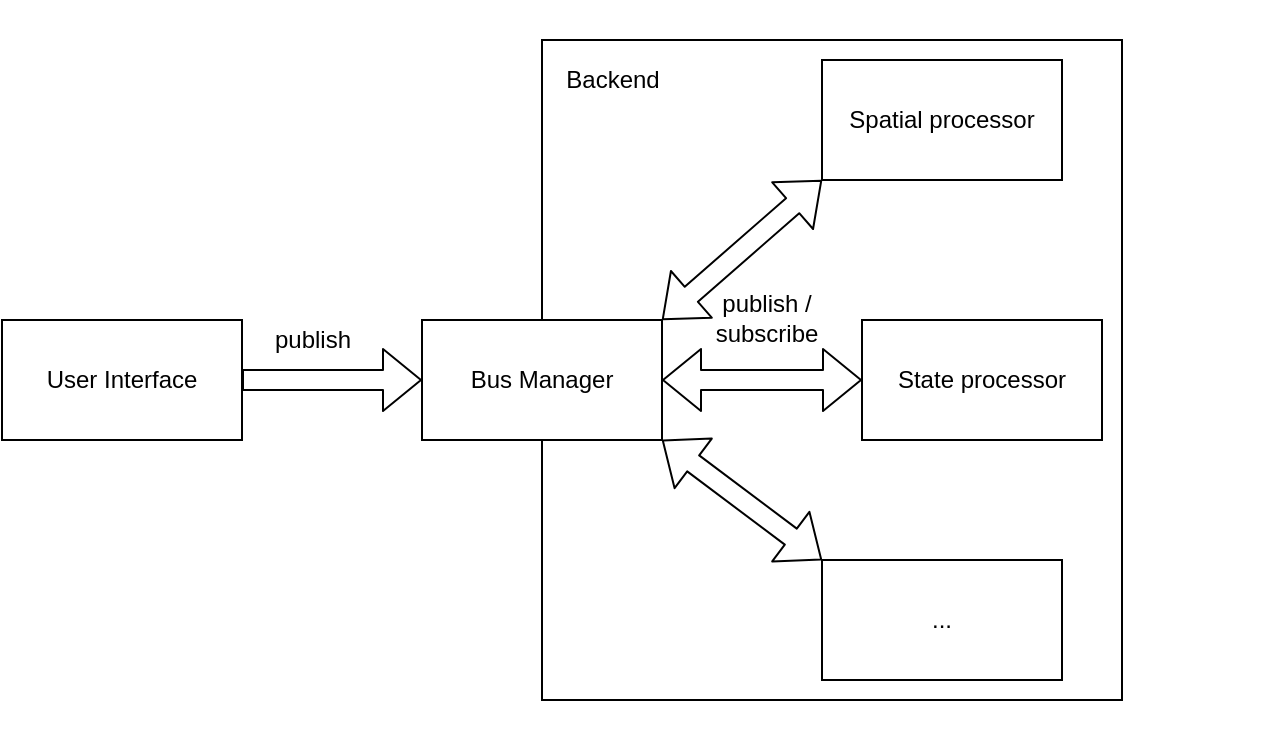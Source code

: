 <mxfile version="12.9.9" type="device"><diagram id="wz7dBiKm_okHbOrpxfCW" name="Page-1"><mxGraphModel dx="1422" dy="879" grid="1" gridSize="10" guides="1" tooltips="1" connect="1" arrows="1" fold="1" page="1" pageScale="1" pageWidth="850" pageHeight="1100" math="0" shadow="0"><root><mxCell id="0"/><mxCell id="1" parent="0"/><mxCell id="Qwfm4_DaLj6I2V5GJhPS-1" value="User Interface" style="rounded=0;whiteSpace=wrap;html=1;" vertex="1" parent="1"><mxGeometry x="90" y="170" width="120" height="60" as="geometry"/></mxCell><mxCell id="Qwfm4_DaLj6I2V5GJhPS-2" value="" style="shape=flexArrow;endArrow=classic;html=1;entryX=0;entryY=0.5;entryDx=0;entryDy=0;exitX=1;exitY=0.5;exitDx=0;exitDy=0;" edge="1" parent="1" source="Qwfm4_DaLj6I2V5GJhPS-1" target="Qwfm4_DaLj6I2V5GJhPS-4"><mxGeometry width="50" height="50" relative="1" as="geometry"><mxPoint x="200" y="199.5" as="sourcePoint"/><mxPoint x="290" y="199.5" as="targetPoint"/></mxGeometry></mxCell><mxCell id="Qwfm4_DaLj6I2V5GJhPS-3" value="publish" style="text;html=1;align=center;verticalAlign=middle;resizable=0;points=[];autosize=1;" vertex="1" parent="1"><mxGeometry x="220" y="170" width="50" height="20" as="geometry"/></mxCell><mxCell id="Qwfm4_DaLj6I2V5GJhPS-7" value="" style="group" vertex="1" connectable="0" parent="1"><mxGeometry x="360" y="10" width="370" height="365" as="geometry"/></mxCell><mxCell id="Qwfm4_DaLj6I2V5GJhPS-5" value="" style="rounded=0;whiteSpace=wrap;html=1;" vertex="1" parent="Qwfm4_DaLj6I2V5GJhPS-7"><mxGeometry y="20" width="290" height="330" as="geometry"/></mxCell><mxCell id="Qwfm4_DaLj6I2V5GJhPS-6" value="Backend" style="text;html=1;align=center;verticalAlign=middle;resizable=0;points=[];autosize=1;" vertex="1" parent="Qwfm4_DaLj6I2V5GJhPS-7"><mxGeometry x="5" y="30" width="60" height="20" as="geometry"/></mxCell><mxCell id="Qwfm4_DaLj6I2V5GJhPS-8" value="Spatial processor" style="rounded=0;whiteSpace=wrap;html=1;" vertex="1" parent="Qwfm4_DaLj6I2V5GJhPS-7"><mxGeometry x="140" y="30" width="120" height="60" as="geometry"/></mxCell><mxCell id="Qwfm4_DaLj6I2V5GJhPS-13" value="State processor" style="rounded=0;whiteSpace=wrap;html=1;" vertex="1" parent="Qwfm4_DaLj6I2V5GJhPS-7"><mxGeometry x="160" y="160" width="120" height="60" as="geometry"/></mxCell><mxCell id="Qwfm4_DaLj6I2V5GJhPS-15" value="publish /&lt;br&gt;subscribe" style="text;html=1;align=center;verticalAlign=middle;resizable=0;points=[];autosize=1;" vertex="1" parent="Qwfm4_DaLj6I2V5GJhPS-7"><mxGeometry x="77" y="144" width="70" height="30" as="geometry"/></mxCell><mxCell id="Qwfm4_DaLj6I2V5GJhPS-17" value="..." style="rounded=0;whiteSpace=wrap;html=1;" vertex="1" parent="Qwfm4_DaLj6I2V5GJhPS-7"><mxGeometry x="140" y="280" width="120" height="60" as="geometry"/></mxCell><mxCell id="Qwfm4_DaLj6I2V5GJhPS-4" value="Bus Manager" style="rounded=0;whiteSpace=wrap;html=1;" vertex="1" parent="1"><mxGeometry x="300" y="170" width="120" height="60" as="geometry"/></mxCell><mxCell id="Qwfm4_DaLj6I2V5GJhPS-9" value="" style="shape=flexArrow;endArrow=classic;startArrow=classic;html=1;entryX=0;entryY=1;entryDx=0;entryDy=0;exitX=1;exitY=0;exitDx=0;exitDy=0;" edge="1" parent="1" source="Qwfm4_DaLj6I2V5GJhPS-4" target="Qwfm4_DaLj6I2V5GJhPS-8"><mxGeometry width="50" height="50" relative="1" as="geometry"><mxPoint x="470" y="160" as="sourcePoint"/><mxPoint x="520" y="110" as="targetPoint"/></mxGeometry></mxCell><mxCell id="Qwfm4_DaLj6I2V5GJhPS-14" value="" style="shape=flexArrow;endArrow=classic;startArrow=classic;html=1;entryX=0;entryY=0.5;entryDx=0;entryDy=0;exitX=1;exitY=0.5;exitDx=0;exitDy=0;" edge="1" parent="1" source="Qwfm4_DaLj6I2V5GJhPS-4" target="Qwfm4_DaLj6I2V5GJhPS-13"><mxGeometry width="50" height="50" relative="1" as="geometry"><mxPoint x="440" y="240" as="sourcePoint"/><mxPoint x="490" y="190" as="targetPoint"/></mxGeometry></mxCell><mxCell id="Qwfm4_DaLj6I2V5GJhPS-16" value="" style="shape=flexArrow;endArrow=classic;startArrow=classic;html=1;exitX=1;exitY=1;exitDx=0;exitDy=0;entryX=0;entryY=0;entryDx=0;entryDy=0;" edge="1" parent="1" source="Qwfm4_DaLj6I2V5GJhPS-4" target="Qwfm4_DaLj6I2V5GJhPS-17"><mxGeometry width="50" height="50" relative="1" as="geometry"><mxPoint x="437" y="300" as="sourcePoint"/><mxPoint x="487" y="250" as="targetPoint"/></mxGeometry></mxCell></root></mxGraphModel></diagram></mxfile>